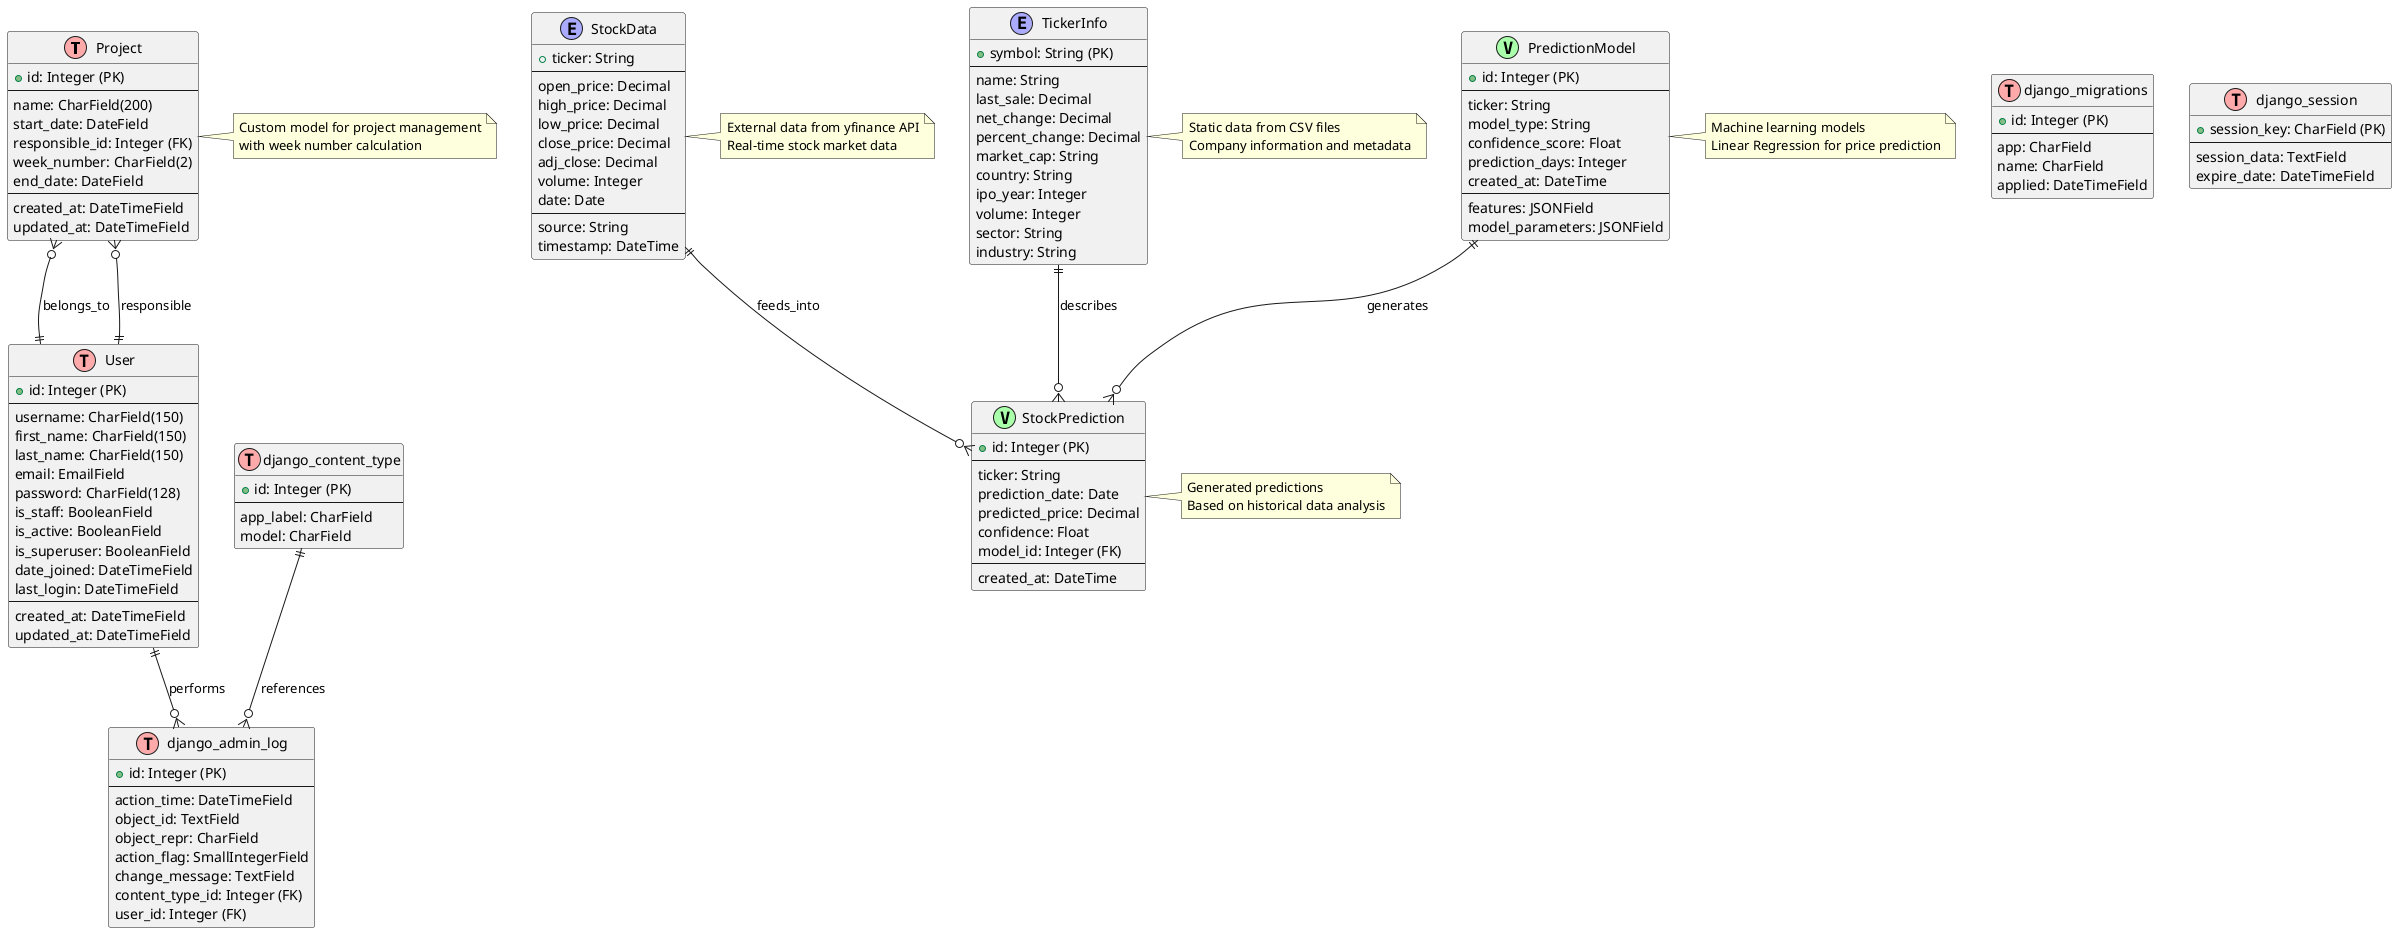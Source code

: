 @startuml Stock Market Prediction ER Diagram

!define table(x) class x << (T,#FFAAAA) >>
!define view(x) class x << (V,#AAFFAA) >>
!define external(x) class x << (E,#AAAAFF) >>

' Database Entities
table(Project) {
  +id: Integer (PK)
  --
  name: CharField(200)
  start_date: DateField
  responsible_id: Integer (FK)
  week_number: CharField(2)
  end_date: DateField
  --
  created_at: DateTimeField
  updated_at: DateTimeField
}

table(User) {
  +id: Integer (PK)
  --
  username: CharField(150)
  first_name: CharField(150)
  last_name: CharField(150)
  email: EmailField
  password: CharField(128)
  is_staff: BooleanField
  is_active: BooleanField
  is_superuser: BooleanField
  date_joined: DateTimeField
  last_login: DateTimeField
  --
  created_at: DateTimeField
  updated_at: DateTimeField
}

' External Data Sources
external(StockData) {
  +ticker: String
  --
  open_price: Decimal
  high_price: Decimal
  low_price: Decimal
  close_price: Decimal
  adj_close: Decimal
  volume: Integer
  date: Date
  --
  source: String
  timestamp: DateTime
}

external(TickerInfo) {
  +symbol: String (PK)
  --
  name: String
  last_sale: Decimal
  net_change: Decimal
  percent_change: Decimal
  market_cap: String
  country: String
  ipo_year: Integer
  volume: Integer
  sector: String
  industry: String
}

' Machine Learning Models
view(PredictionModel) {
  +id: Integer (PK)
  --
  ticker: String
  model_type: String
  confidence_score: Float
  prediction_days: Integer
  created_at: DateTime
  --
  features: JSONField
  model_parameters: JSONField
}

view(StockPrediction) {
  +id: Integer (PK)
  --
  ticker: String
  prediction_date: Date
  predicted_price: Decimal
  confidence: Float
  model_id: Integer (FK)
  --
  created_at: DateTime
}

' Django System Tables
table(django_migrations) {
  +id: Integer (PK)
  --
  app: CharField
  name: CharField
  applied: DateTimeField
}

table(django_content_type) {
  +id: Integer (PK)
  --
  app_label: CharField
  model: CharField
}

table(django_admin_log) {
  +id: Integer (PK)
  --
  action_time: DateTimeField
  object_id: TextField
  object_repr: CharField
  action_flag: SmallIntegerField
  change_message: TextField
  content_type_id: Integer (FK)
  user_id: Integer (FK)
}

table(django_session) {
  +session_key: CharField (PK)
  --
  session_data: TextField
  expire_date: DateTimeField
}

' Relationships
User ||--o{ Project : "responsible"
Project }o--|| User : "belongs_to"

' External data relationships (conceptual)
StockData ||--o{ StockPrediction : "feeds_into"
TickerInfo ||--o{ StockPrediction : "describes"
PredictionModel ||--o{ StockPrediction : "generates"

' Django system relationships
User ||--o{ django_admin_log : "performs"
django_content_type ||--o{ django_admin_log : "references"

' Notes
note right of Project
  Custom model for project management
  with week number calculation
end note

note right of StockData
  External data from yfinance API
  Real-time stock market data
end note

note right of TickerInfo
  Static data from CSV files
  Company information and metadata
end note

note right of PredictionModel
  Machine learning models
  Linear Regression for price prediction
end note

note right of StockPrediction
  Generated predictions
  Based on historical data analysis
end note

@enduml 